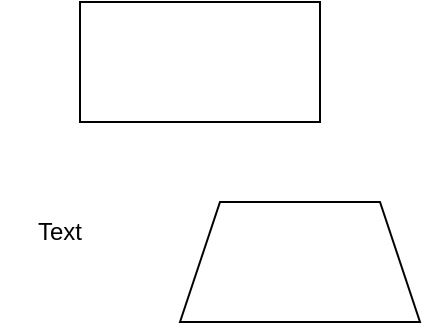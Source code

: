 <mxfile version="20.5.1" type="github"><diagram id="XHHiRXGkfRgWRYkL3KCa" name="第 1 页"><mxGraphModel dx="1038" dy="547" grid="1" gridSize="10" guides="1" tooltips="1" connect="1" arrows="1" fold="1" page="1" pageScale="1" pageWidth="827" pageHeight="1169" math="0" shadow="0"><root><mxCell id="0"/><mxCell id="1" parent="0"/><mxCell id="khxwfF_5g9zsRPeIya5g-1" value="Text" style="text;html=1;strokeColor=none;fillColor=none;align=center;verticalAlign=middle;whiteSpace=wrap;rounded=0;" vertex="1" parent="1"><mxGeometry x="240" y="130" width="60" height="30" as="geometry"/></mxCell><mxCell id="khxwfF_5g9zsRPeIya5g-2" value="" style="rounded=0;whiteSpace=wrap;html=1;" vertex="1" parent="1"><mxGeometry x="280" y="30" width="120" height="60" as="geometry"/></mxCell><mxCell id="khxwfF_5g9zsRPeIya5g-3" value="" style="shape=trapezoid;perimeter=trapezoidPerimeter;whiteSpace=wrap;html=1;fixedSize=1;" vertex="1" parent="1"><mxGeometry x="330" y="130" width="120" height="60" as="geometry"/></mxCell></root></mxGraphModel></diagram></mxfile>